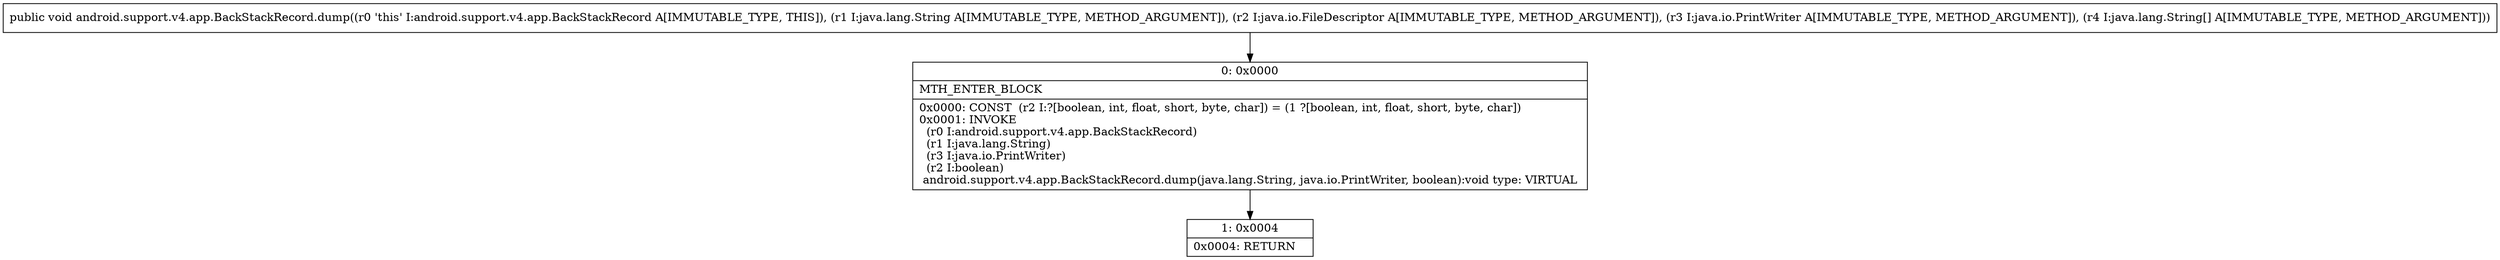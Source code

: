 digraph "CFG forandroid.support.v4.app.BackStackRecord.dump(Ljava\/lang\/String;Ljava\/io\/FileDescriptor;Ljava\/io\/PrintWriter;[Ljava\/lang\/String;)V" {
Node_0 [shape=record,label="{0\:\ 0x0000|MTH_ENTER_BLOCK\l|0x0000: CONST  (r2 I:?[boolean, int, float, short, byte, char]) = (1 ?[boolean, int, float, short, byte, char]) \l0x0001: INVOKE  \l  (r0 I:android.support.v4.app.BackStackRecord)\l  (r1 I:java.lang.String)\l  (r3 I:java.io.PrintWriter)\l  (r2 I:boolean)\l android.support.v4.app.BackStackRecord.dump(java.lang.String, java.io.PrintWriter, boolean):void type: VIRTUAL \l}"];
Node_1 [shape=record,label="{1\:\ 0x0004|0x0004: RETURN   \l}"];
MethodNode[shape=record,label="{public void android.support.v4.app.BackStackRecord.dump((r0 'this' I:android.support.v4.app.BackStackRecord A[IMMUTABLE_TYPE, THIS]), (r1 I:java.lang.String A[IMMUTABLE_TYPE, METHOD_ARGUMENT]), (r2 I:java.io.FileDescriptor A[IMMUTABLE_TYPE, METHOD_ARGUMENT]), (r3 I:java.io.PrintWriter A[IMMUTABLE_TYPE, METHOD_ARGUMENT]), (r4 I:java.lang.String[] A[IMMUTABLE_TYPE, METHOD_ARGUMENT])) }"];
MethodNode -> Node_0;
Node_0 -> Node_1;
}

